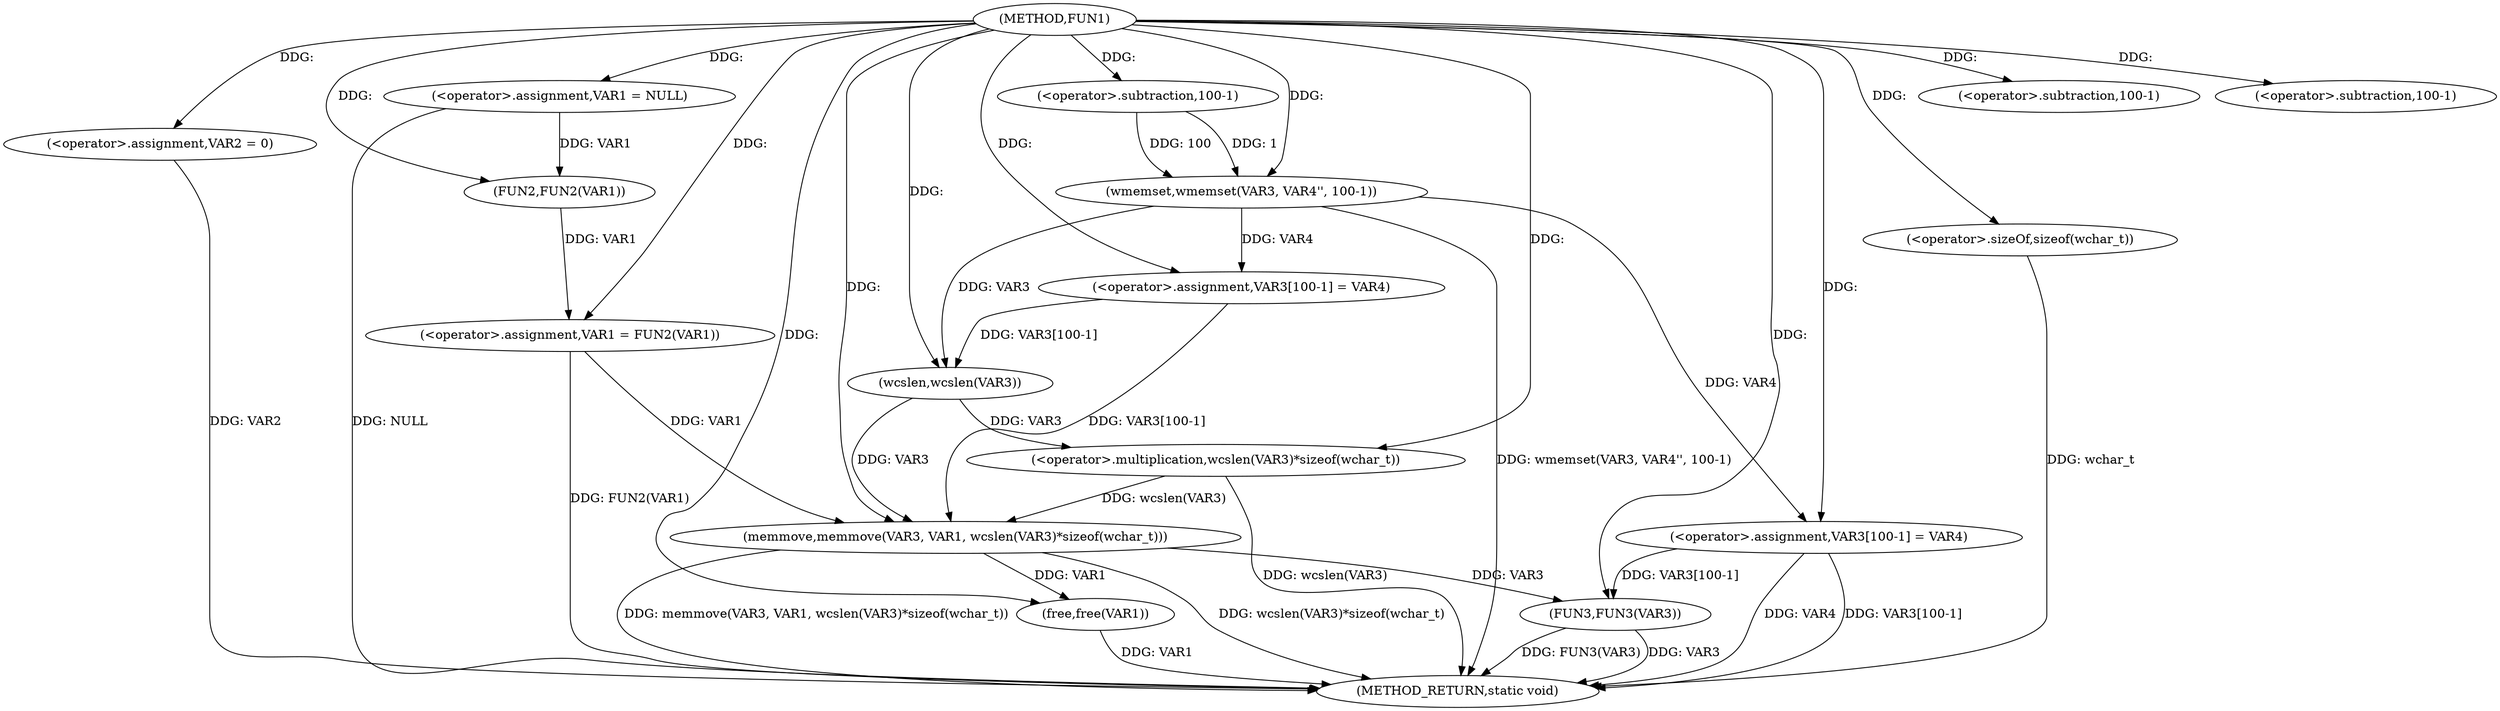 digraph FUN1 {  
"1000100" [label = "(METHOD,FUN1)" ]
"1000147" [label = "(METHOD_RETURN,static void)" ]
"1000103" [label = "(<operator>.assignment,VAR1 = NULL)" ]
"1000106" [label = "(<operator>.assignment,VAR2 = 0)" ]
"1000109" [label = "(<operator>.assignment,VAR1 = FUN2(VAR1))" ]
"1000111" [label = "(FUN2,FUN2(VAR1))" ]
"1000115" [label = "(wmemset,wmemset(VAR3, VAR4'', 100-1))" ]
"1000118" [label = "(<operator>.subtraction,100-1)" ]
"1000121" [label = "(<operator>.assignment,VAR3[100-1] = VAR4)" ]
"1000124" [label = "(<operator>.subtraction,100-1)" ]
"1000128" [label = "(memmove,memmove(VAR3, VAR1, wcslen(VAR3)*sizeof(wchar_t)))" ]
"1000131" [label = "(<operator>.multiplication,wcslen(VAR3)*sizeof(wchar_t))" ]
"1000132" [label = "(wcslen,wcslen(VAR3))" ]
"1000134" [label = "(<operator>.sizeOf,sizeof(wchar_t))" ]
"1000136" [label = "(<operator>.assignment,VAR3[100-1] = VAR4)" ]
"1000139" [label = "(<operator>.subtraction,100-1)" ]
"1000143" [label = "(FUN3,FUN3(VAR3))" ]
"1000145" [label = "(free,free(VAR1))" ]
  "1000136" -> "1000147"  [ label = "DDG: VAR4"] 
  "1000106" -> "1000147"  [ label = "DDG: VAR2"] 
  "1000103" -> "1000147"  [ label = "DDG: NULL"] 
  "1000115" -> "1000147"  [ label = "DDG: wmemset(VAR3, VAR4'', 100-1)"] 
  "1000134" -> "1000147"  [ label = "DDG: wchar_t"] 
  "1000128" -> "1000147"  [ label = "DDG: memmove(VAR3, VAR1, wcslen(VAR3)*sizeof(wchar_t))"] 
  "1000145" -> "1000147"  [ label = "DDG: VAR1"] 
  "1000109" -> "1000147"  [ label = "DDG: FUN2(VAR1)"] 
  "1000128" -> "1000147"  [ label = "DDG: wcslen(VAR3)*sizeof(wchar_t)"] 
  "1000131" -> "1000147"  [ label = "DDG: wcslen(VAR3)"] 
  "1000143" -> "1000147"  [ label = "DDG: VAR3"] 
  "1000143" -> "1000147"  [ label = "DDG: FUN3(VAR3)"] 
  "1000136" -> "1000147"  [ label = "DDG: VAR3[100-1]"] 
  "1000100" -> "1000103"  [ label = "DDG: "] 
  "1000100" -> "1000106"  [ label = "DDG: "] 
  "1000111" -> "1000109"  [ label = "DDG: VAR1"] 
  "1000100" -> "1000109"  [ label = "DDG: "] 
  "1000103" -> "1000111"  [ label = "DDG: VAR1"] 
  "1000100" -> "1000111"  [ label = "DDG: "] 
  "1000100" -> "1000115"  [ label = "DDG: "] 
  "1000118" -> "1000115"  [ label = "DDG: 100"] 
  "1000118" -> "1000115"  [ label = "DDG: 1"] 
  "1000100" -> "1000118"  [ label = "DDG: "] 
  "1000115" -> "1000121"  [ label = "DDG: VAR4"] 
  "1000100" -> "1000121"  [ label = "DDG: "] 
  "1000100" -> "1000124"  [ label = "DDG: "] 
  "1000132" -> "1000128"  [ label = "DDG: VAR3"] 
  "1000121" -> "1000128"  [ label = "DDG: VAR3[100-1]"] 
  "1000100" -> "1000128"  [ label = "DDG: "] 
  "1000109" -> "1000128"  [ label = "DDG: VAR1"] 
  "1000131" -> "1000128"  [ label = "DDG: wcslen(VAR3)"] 
  "1000132" -> "1000131"  [ label = "DDG: VAR3"] 
  "1000121" -> "1000132"  [ label = "DDG: VAR3[100-1]"] 
  "1000115" -> "1000132"  [ label = "DDG: VAR3"] 
  "1000100" -> "1000132"  [ label = "DDG: "] 
  "1000100" -> "1000131"  [ label = "DDG: "] 
  "1000100" -> "1000134"  [ label = "DDG: "] 
  "1000100" -> "1000136"  [ label = "DDG: "] 
  "1000115" -> "1000136"  [ label = "DDG: VAR4"] 
  "1000100" -> "1000139"  [ label = "DDG: "] 
  "1000128" -> "1000143"  [ label = "DDG: VAR3"] 
  "1000136" -> "1000143"  [ label = "DDG: VAR3[100-1]"] 
  "1000100" -> "1000143"  [ label = "DDG: "] 
  "1000128" -> "1000145"  [ label = "DDG: VAR1"] 
  "1000100" -> "1000145"  [ label = "DDG: "] 
}
